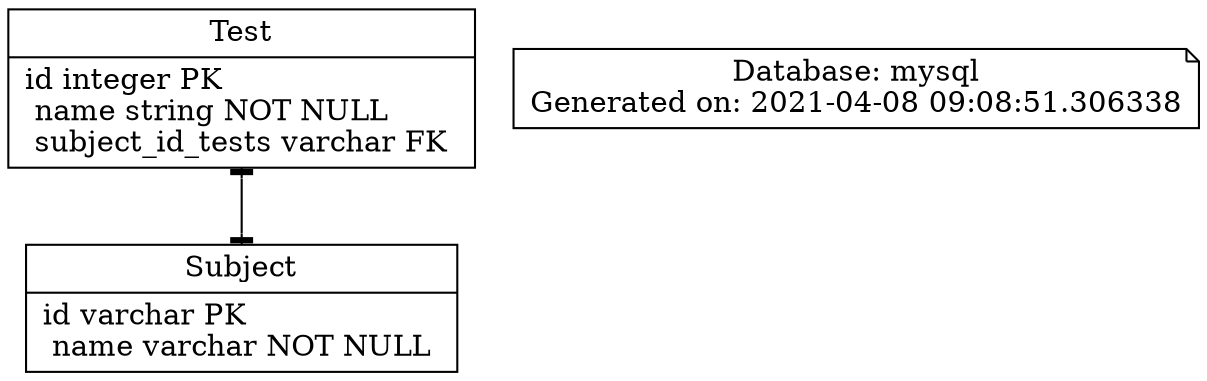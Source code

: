 // Autogenerated from dot_create.template 
// Time: 2021-04-08 09:08:51.306338
// Database: mysql

strict digraph ER_Diagram {

    //graph [rankdir = "LR" ];
    ranksep=0.5;
    concentrate=true;



    "Test" [
        shape = "record"
        
        label = "{<Test> Test|
            id integer 
                PK

            \l
            name string 

                    NOT NULL
            \l


            subject_id_tests varchar FK
            \l
        }"
    ];


    "Subject" [
        shape = "record"
        
        label = "{<Subject> Subject|
            id varchar 
                PK

            \l
            name varchar 

                    NOT NULL
            \l

        }"
    ];



    // TODO: Add relationships
    // Relations between entities
            "Test"->"Subject" 
                [arrowhead=tee];


            "Subject"->"Test"
                [arrowhead=tee];


    // Note card with basic information about ER diagram
    "Info" [
        label = "Database: mysql\nGenerated on: 2021-04-08 09:08:51.306338"
        shape = "note"
    ];
}